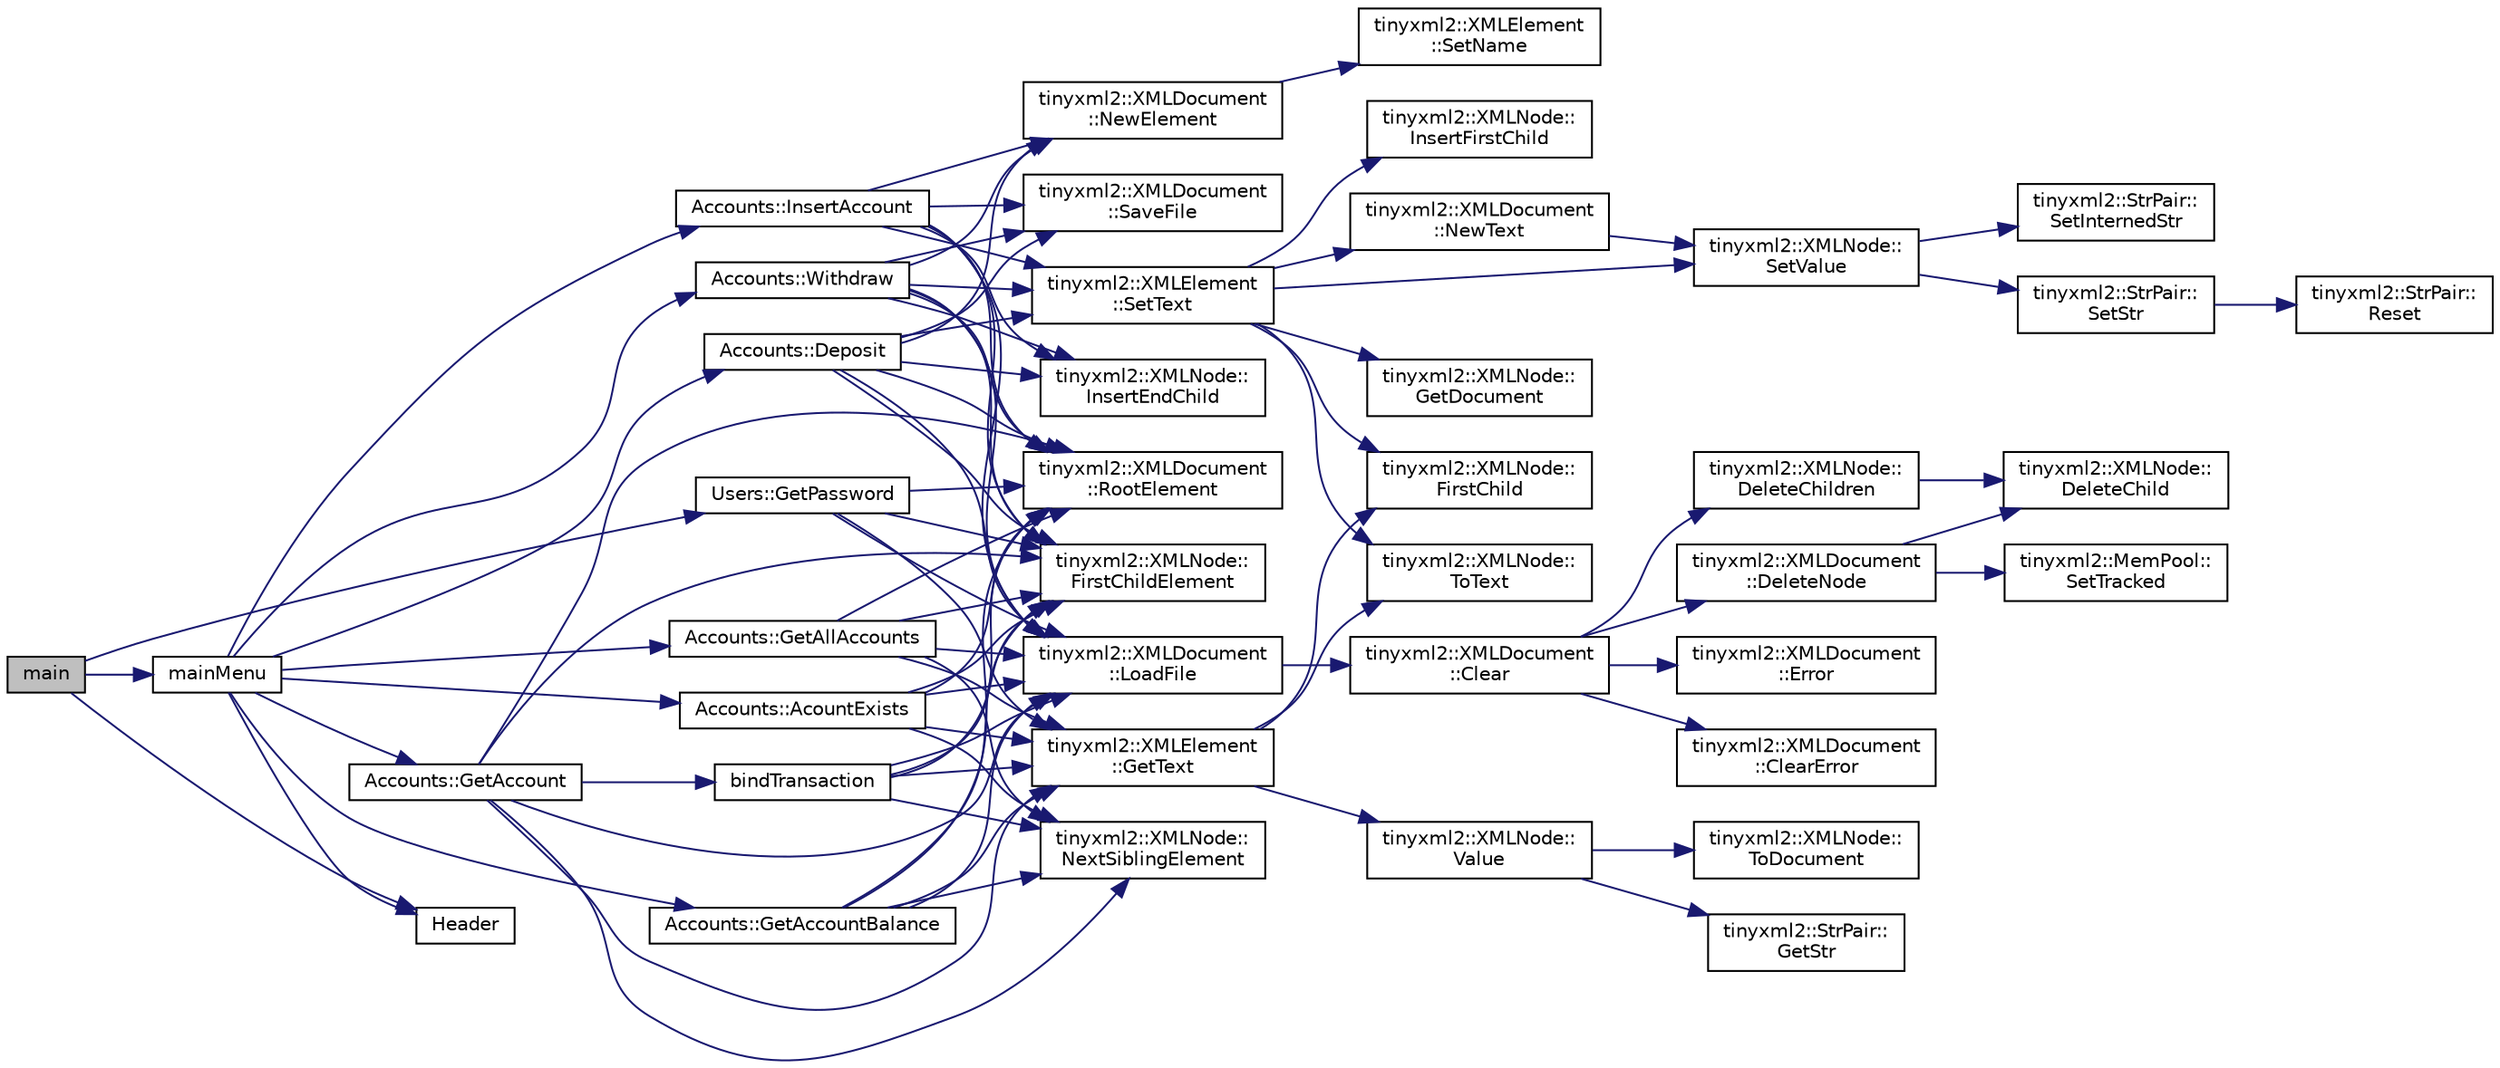 digraph "main"
{
 // LATEX_PDF_SIZE
  edge [fontname="Helvetica",fontsize="10",labelfontname="Helvetica",labelfontsize="10"];
  node [fontname="Helvetica",fontsize="10",shape=record];
  rankdir="LR";
  Node1 [label="main",height=0.2,width=0.4,color="black", fillcolor="grey75", style="filled", fontcolor="black",tooltip=" "];
  Node1 -> Node2 [color="midnightblue",fontsize="10",style="solid"];
  Node2 [label="Users::GetPassword",height=0.2,width=0.4,color="black", fillcolor="white", style="filled",URL="$class_users.html#af3b5e4015df188df9f0dda9afa2f892d",tooltip=" "];
  Node2 -> Node3 [color="midnightblue",fontsize="10",style="solid"];
  Node3 [label="tinyxml2::XMLNode::\lFirstChildElement",height=0.2,width=0.4,color="black", fillcolor="white", style="filled",URL="$classtinyxml2_1_1_x_m_l_node.html#a1bec132dcf085284e0a10755f2cf0d57",tooltip=" "];
  Node2 -> Node4 [color="midnightblue",fontsize="10",style="solid"];
  Node4 [label="tinyxml2::XMLElement\l::GetText",height=0.2,width=0.4,color="black", fillcolor="white", style="filled",URL="$classtinyxml2_1_1_x_m_l_element.html#a0fa5bea0a4daf3ddd503dcabb823eba6",tooltip=" "];
  Node4 -> Node5 [color="midnightblue",fontsize="10",style="solid"];
  Node5 [label="tinyxml2::XMLNode::\lFirstChild",height=0.2,width=0.4,color="black", fillcolor="white", style="filled",URL="$classtinyxml2_1_1_x_m_l_node.html#ae7dc225e1018cdd685f7563593a1fe08",tooltip="Get the first child node, or null if none exists."];
  Node4 -> Node6 [color="midnightblue",fontsize="10",style="solid"];
  Node6 [label="tinyxml2::XMLNode::\lToText",height=0.2,width=0.4,color="black", fillcolor="white", style="filled",URL="$classtinyxml2_1_1_x_m_l_node.html#a41c55dab9162d1eb62db2008430e376b",tooltip="Safely cast to Text, or null."];
  Node4 -> Node7 [color="midnightblue",fontsize="10",style="solid"];
  Node7 [label="tinyxml2::XMLNode::\lValue",height=0.2,width=0.4,color="black", fillcolor="white", style="filled",URL="$classtinyxml2_1_1_x_m_l_node.html#a0485e51c670e741884cfd8362274d680",tooltip=" "];
  Node7 -> Node8 [color="midnightblue",fontsize="10",style="solid"];
  Node8 [label="tinyxml2::StrPair::\lGetStr",height=0.2,width=0.4,color="black", fillcolor="white", style="filled",URL="$classtinyxml2_1_1_str_pair.html#ad87e3d11330f5e689ba1e7e54c023b57",tooltip=" "];
  Node7 -> Node9 [color="midnightblue",fontsize="10",style="solid"];
  Node9 [label="tinyxml2::XMLNode::\lToDocument",height=0.2,width=0.4,color="black", fillcolor="white", style="filled",URL="$classtinyxml2_1_1_x_m_l_node.html#a836e2966ed736fc3c94f70e12a2a3357",tooltip="Safely cast to a Document, or null."];
  Node2 -> Node10 [color="midnightblue",fontsize="10",style="solid"];
  Node10 [label="tinyxml2::XMLDocument\l::LoadFile",height=0.2,width=0.4,color="black", fillcolor="white", style="filled",URL="$classtinyxml2_1_1_x_m_l_document.html#a2ebd4647a8af5fc6831b294ac26a150a",tooltip=" "];
  Node10 -> Node11 [color="midnightblue",fontsize="10",style="solid"];
  Node11 [label="tinyxml2::XMLDocument\l::Clear",height=0.2,width=0.4,color="black", fillcolor="white", style="filled",URL="$classtinyxml2_1_1_x_m_l_document.html#a65656b0b2cbc822708eb351504178aaf",tooltip="Clear the document, resetting it to the initial state."];
  Node11 -> Node12 [color="midnightblue",fontsize="10",style="solid"];
  Node12 [label="tinyxml2::XMLDocument\l::ClearError",height=0.2,width=0.4,color="black", fillcolor="white", style="filled",URL="$classtinyxml2_1_1_x_m_l_document.html#a4085d9c52f1d93214311459d6d1fcf17",tooltip=" "];
  Node11 -> Node13 [color="midnightblue",fontsize="10",style="solid"];
  Node13 [label="tinyxml2::XMLNode::\lDeleteChildren",height=0.2,width=0.4,color="black", fillcolor="white", style="filled",URL="$classtinyxml2_1_1_x_m_l_node.html#a0360085cc54df5bff85d5c5da13afdce",tooltip=" "];
  Node13 -> Node14 [color="midnightblue",fontsize="10",style="solid"];
  Node14 [label="tinyxml2::XMLNode::\lDeleteChild",height=0.2,width=0.4,color="black", fillcolor="white", style="filled",URL="$classtinyxml2_1_1_x_m_l_node.html#a363b6edbd6ebd55f8387d2b89f2b0921",tooltip=" "];
  Node11 -> Node15 [color="midnightblue",fontsize="10",style="solid"];
  Node15 [label="tinyxml2::XMLDocument\l::DeleteNode",height=0.2,width=0.4,color="black", fillcolor="white", style="filled",URL="$classtinyxml2_1_1_x_m_l_document.html#ac1d6e2c7fcc1a660624ac4f68e96380d",tooltip=" "];
  Node15 -> Node14 [color="midnightblue",fontsize="10",style="solid"];
  Node15 -> Node16 [color="midnightblue",fontsize="10",style="solid"];
  Node16 [label="tinyxml2::MemPool::\lSetTracked",height=0.2,width=0.4,color="black", fillcolor="white", style="filled",URL="$classtinyxml2_1_1_mem_pool.html#ac5804dd1387b2e4de5eef710076a0db1",tooltip=" "];
  Node11 -> Node17 [color="midnightblue",fontsize="10",style="solid"];
  Node17 [label="tinyxml2::XMLDocument\l::Error",height=0.2,width=0.4,color="black", fillcolor="white", style="filled",URL="$classtinyxml2_1_1_x_m_l_document.html#a34e6318e182e40e3cc4f4ba5d59ed9ed",tooltip="Return true if there was an error parsing the document."];
  Node2 -> Node18 [color="midnightblue",fontsize="10",style="solid"];
  Node18 [label="tinyxml2::XMLDocument\l::RootElement",height=0.2,width=0.4,color="black", fillcolor="white", style="filled",URL="$classtinyxml2_1_1_x_m_l_document.html#ad2b70320d3c2a071c2f36928edff3e1c",tooltip=" "];
  Node1 -> Node19 [color="midnightblue",fontsize="10",style="solid"];
  Node19 [label="Header",height=0.2,width=0.4,color="black", fillcolor="white", style="filled",URL="$main_8cpp.html#a36e2097fc280b614200149c851afd1b6",tooltip=" "];
  Node1 -> Node20 [color="midnightblue",fontsize="10",style="solid"];
  Node20 [label="mainMenu",height=0.2,width=0.4,color="black", fillcolor="white", style="filled",URL="$main_8cpp.html#ab3002fe8e0074c9e2ecb5b835e5e819f",tooltip=" "];
  Node20 -> Node21 [color="midnightblue",fontsize="10",style="solid"];
  Node21 [label="Accounts::AcountExists",height=0.2,width=0.4,color="black", fillcolor="white", style="filled",URL="$class_accounts.html#a2043aec650956611653222f7e952683c",tooltip=" "];
  Node21 -> Node3 [color="midnightblue",fontsize="10",style="solid"];
  Node21 -> Node4 [color="midnightblue",fontsize="10",style="solid"];
  Node21 -> Node10 [color="midnightblue",fontsize="10",style="solid"];
  Node21 -> Node22 [color="midnightblue",fontsize="10",style="solid"];
  Node22 [label="tinyxml2::XMLNode::\lNextSiblingElement",height=0.2,width=0.4,color="black", fillcolor="white", style="filled",URL="$classtinyxml2_1_1_x_m_l_node.html#a14ea560df31110ff07a9f566171bf797",tooltip="Get the next (right) sibling element of this node, with an optionally supplied name."];
  Node21 -> Node18 [color="midnightblue",fontsize="10",style="solid"];
  Node20 -> Node23 [color="midnightblue",fontsize="10",style="solid"];
  Node23 [label="Accounts::Deposit",height=0.2,width=0.4,color="black", fillcolor="white", style="filled",URL="$class_accounts.html#a3ecaee83dc026b3bad8b69ae5b8d0598",tooltip=" "];
  Node23 -> Node3 [color="midnightblue",fontsize="10",style="solid"];
  Node23 -> Node24 [color="midnightblue",fontsize="10",style="solid"];
  Node24 [label="tinyxml2::XMLNode::\lInsertEndChild",height=0.2,width=0.4,color="black", fillcolor="white", style="filled",URL="$classtinyxml2_1_1_x_m_l_node.html#ae3b422e98914d6002ca99bb1d2837103",tooltip=" "];
  Node23 -> Node10 [color="midnightblue",fontsize="10",style="solid"];
  Node23 -> Node25 [color="midnightblue",fontsize="10",style="solid"];
  Node25 [label="tinyxml2::XMLDocument\l::NewElement",height=0.2,width=0.4,color="black", fillcolor="white", style="filled",URL="$classtinyxml2_1_1_x_m_l_document.html#a3c335a700a43d7c363a393142a23f234",tooltip=" "];
  Node25 -> Node26 [color="midnightblue",fontsize="10",style="solid"];
  Node26 [label="tinyxml2::XMLElement\l::SetName",height=0.2,width=0.4,color="black", fillcolor="white", style="filled",URL="$classtinyxml2_1_1_x_m_l_element.html#a97712009a530d8cb8a63bf705f02b4f1",tooltip="Set the name of the element."];
  Node23 -> Node18 [color="midnightblue",fontsize="10",style="solid"];
  Node23 -> Node27 [color="midnightblue",fontsize="10",style="solid"];
  Node27 [label="tinyxml2::XMLDocument\l::SaveFile",height=0.2,width=0.4,color="black", fillcolor="white", style="filled",URL="$classtinyxml2_1_1_x_m_l_document.html#a73ac416b4a2aa0952e841220eb3da18f",tooltip=" "];
  Node23 -> Node28 [color="midnightblue",fontsize="10",style="solid"];
  Node28 [label="tinyxml2::XMLElement\l::SetText",height=0.2,width=0.4,color="black", fillcolor="white", style="filled",URL="$classtinyxml2_1_1_x_m_l_element.html#a1f9c2cd61b72af5ae708d37b7ad283ce",tooltip=" "];
  Node28 -> Node5 [color="midnightblue",fontsize="10",style="solid"];
  Node28 -> Node29 [color="midnightblue",fontsize="10",style="solid"];
  Node29 [label="tinyxml2::XMLNode::\lGetDocument",height=0.2,width=0.4,color="black", fillcolor="white", style="filled",URL="$classtinyxml2_1_1_x_m_l_node.html#a2de84cfa4ec3fe249bad745069d145f1",tooltip="Get the XMLDocument that owns this XMLNode."];
  Node28 -> Node30 [color="midnightblue",fontsize="10",style="solid"];
  Node30 [label="tinyxml2::XMLNode::\lInsertFirstChild",height=0.2,width=0.4,color="black", fillcolor="white", style="filled",URL="$classtinyxml2_1_1_x_m_l_node.html#ac609a8f3ea949027f439280c640bbaf2",tooltip=" "];
  Node28 -> Node31 [color="midnightblue",fontsize="10",style="solid"];
  Node31 [label="tinyxml2::XMLDocument\l::NewText",height=0.2,width=0.4,color="black", fillcolor="white", style="filled",URL="$classtinyxml2_1_1_x_m_l_document.html#acece5de77a0819f2341b08c1e1ed9987",tooltip=" "];
  Node31 -> Node32 [color="midnightblue",fontsize="10",style="solid"];
  Node32 [label="tinyxml2::XMLNode::\lSetValue",height=0.2,width=0.4,color="black", fillcolor="white", style="filled",URL="$classtinyxml2_1_1_x_m_l_node.html#a09dd68cf9eae137579f6e50f36487513",tooltip=" "];
  Node32 -> Node33 [color="midnightblue",fontsize="10",style="solid"];
  Node33 [label="tinyxml2::StrPair::\lSetInternedStr",height=0.2,width=0.4,color="black", fillcolor="white", style="filled",URL="$classtinyxml2_1_1_str_pair.html#a2baf6230e18333e02ab65d0897ee3941",tooltip=" "];
  Node32 -> Node34 [color="midnightblue",fontsize="10",style="solid"];
  Node34 [label="tinyxml2::StrPair::\lSetStr",height=0.2,width=0.4,color="black", fillcolor="white", style="filled",URL="$classtinyxml2_1_1_str_pair.html#a1f82ec6b5bee35ee7466d8565e43b1de",tooltip=" "];
  Node34 -> Node35 [color="midnightblue",fontsize="10",style="solid"];
  Node35 [label="tinyxml2::StrPair::\lReset",height=0.2,width=0.4,color="black", fillcolor="white", style="filled",URL="$classtinyxml2_1_1_str_pair.html#a80c1b3bd99bf62ae85c94a29ce537125",tooltip=" "];
  Node28 -> Node32 [color="midnightblue",fontsize="10",style="solid"];
  Node28 -> Node6 [color="midnightblue",fontsize="10",style="solid"];
  Node20 -> Node36 [color="midnightblue",fontsize="10",style="solid"];
  Node36 [label="Accounts::GetAccount",height=0.2,width=0.4,color="black", fillcolor="white", style="filled",URL="$class_accounts.html#a91ead45d60e894f7725444ebea347eb7",tooltip=" "];
  Node36 -> Node37 [color="midnightblue",fontsize="10",style="solid"];
  Node37 [label="bindTransaction",height=0.2,width=0.4,color="black", fillcolor="white", style="filled",URL="$_accounts_8cpp.html#a0dd23933bd3fdf8e34527907ba0aeb47",tooltip=" "];
  Node37 -> Node3 [color="midnightblue",fontsize="10",style="solid"];
  Node37 -> Node4 [color="midnightblue",fontsize="10",style="solid"];
  Node37 -> Node10 [color="midnightblue",fontsize="10",style="solid"];
  Node37 -> Node22 [color="midnightblue",fontsize="10",style="solid"];
  Node37 -> Node18 [color="midnightblue",fontsize="10",style="solid"];
  Node36 -> Node3 [color="midnightblue",fontsize="10",style="solid"];
  Node36 -> Node4 [color="midnightblue",fontsize="10",style="solid"];
  Node36 -> Node10 [color="midnightblue",fontsize="10",style="solid"];
  Node36 -> Node22 [color="midnightblue",fontsize="10",style="solid"];
  Node36 -> Node18 [color="midnightblue",fontsize="10",style="solid"];
  Node20 -> Node38 [color="midnightblue",fontsize="10",style="solid"];
  Node38 [label="Accounts::GetAccountBalance",height=0.2,width=0.4,color="black", fillcolor="white", style="filled",URL="$class_accounts.html#a9b6de0158cd47be60ab16d5dd81e9e43",tooltip=" "];
  Node38 -> Node3 [color="midnightblue",fontsize="10",style="solid"];
  Node38 -> Node4 [color="midnightblue",fontsize="10",style="solid"];
  Node38 -> Node10 [color="midnightblue",fontsize="10",style="solid"];
  Node38 -> Node22 [color="midnightblue",fontsize="10",style="solid"];
  Node38 -> Node18 [color="midnightblue",fontsize="10",style="solid"];
  Node20 -> Node39 [color="midnightblue",fontsize="10",style="solid"];
  Node39 [label="Accounts::GetAllAccounts",height=0.2,width=0.4,color="black", fillcolor="white", style="filled",URL="$class_accounts.html#aa878135d898fc49e79ed3bf49d3a69b8",tooltip=" "];
  Node39 -> Node3 [color="midnightblue",fontsize="10",style="solid"];
  Node39 -> Node4 [color="midnightblue",fontsize="10",style="solid"];
  Node39 -> Node10 [color="midnightblue",fontsize="10",style="solid"];
  Node39 -> Node22 [color="midnightblue",fontsize="10",style="solid"];
  Node39 -> Node18 [color="midnightblue",fontsize="10",style="solid"];
  Node20 -> Node19 [color="midnightblue",fontsize="10",style="solid"];
  Node20 -> Node40 [color="midnightblue",fontsize="10",style="solid"];
  Node40 [label="Accounts::InsertAccount",height=0.2,width=0.4,color="black", fillcolor="white", style="filled",URL="$class_accounts.html#a79f7ab429e30a2a67705ebd97c309d0d",tooltip=" "];
  Node40 -> Node3 [color="midnightblue",fontsize="10",style="solid"];
  Node40 -> Node24 [color="midnightblue",fontsize="10",style="solid"];
  Node40 -> Node10 [color="midnightblue",fontsize="10",style="solid"];
  Node40 -> Node25 [color="midnightblue",fontsize="10",style="solid"];
  Node40 -> Node18 [color="midnightblue",fontsize="10",style="solid"];
  Node40 -> Node27 [color="midnightblue",fontsize="10",style="solid"];
  Node40 -> Node28 [color="midnightblue",fontsize="10",style="solid"];
  Node20 -> Node41 [color="midnightblue",fontsize="10",style="solid"];
  Node41 [label="Accounts::Withdraw",height=0.2,width=0.4,color="black", fillcolor="white", style="filled",URL="$class_accounts.html#a44ff25c8dee341d9a3a9af4a13bd3467",tooltip=" "];
  Node41 -> Node3 [color="midnightblue",fontsize="10",style="solid"];
  Node41 -> Node24 [color="midnightblue",fontsize="10",style="solid"];
  Node41 -> Node10 [color="midnightblue",fontsize="10",style="solid"];
  Node41 -> Node25 [color="midnightblue",fontsize="10",style="solid"];
  Node41 -> Node18 [color="midnightblue",fontsize="10",style="solid"];
  Node41 -> Node27 [color="midnightblue",fontsize="10",style="solid"];
  Node41 -> Node28 [color="midnightblue",fontsize="10",style="solid"];
}
